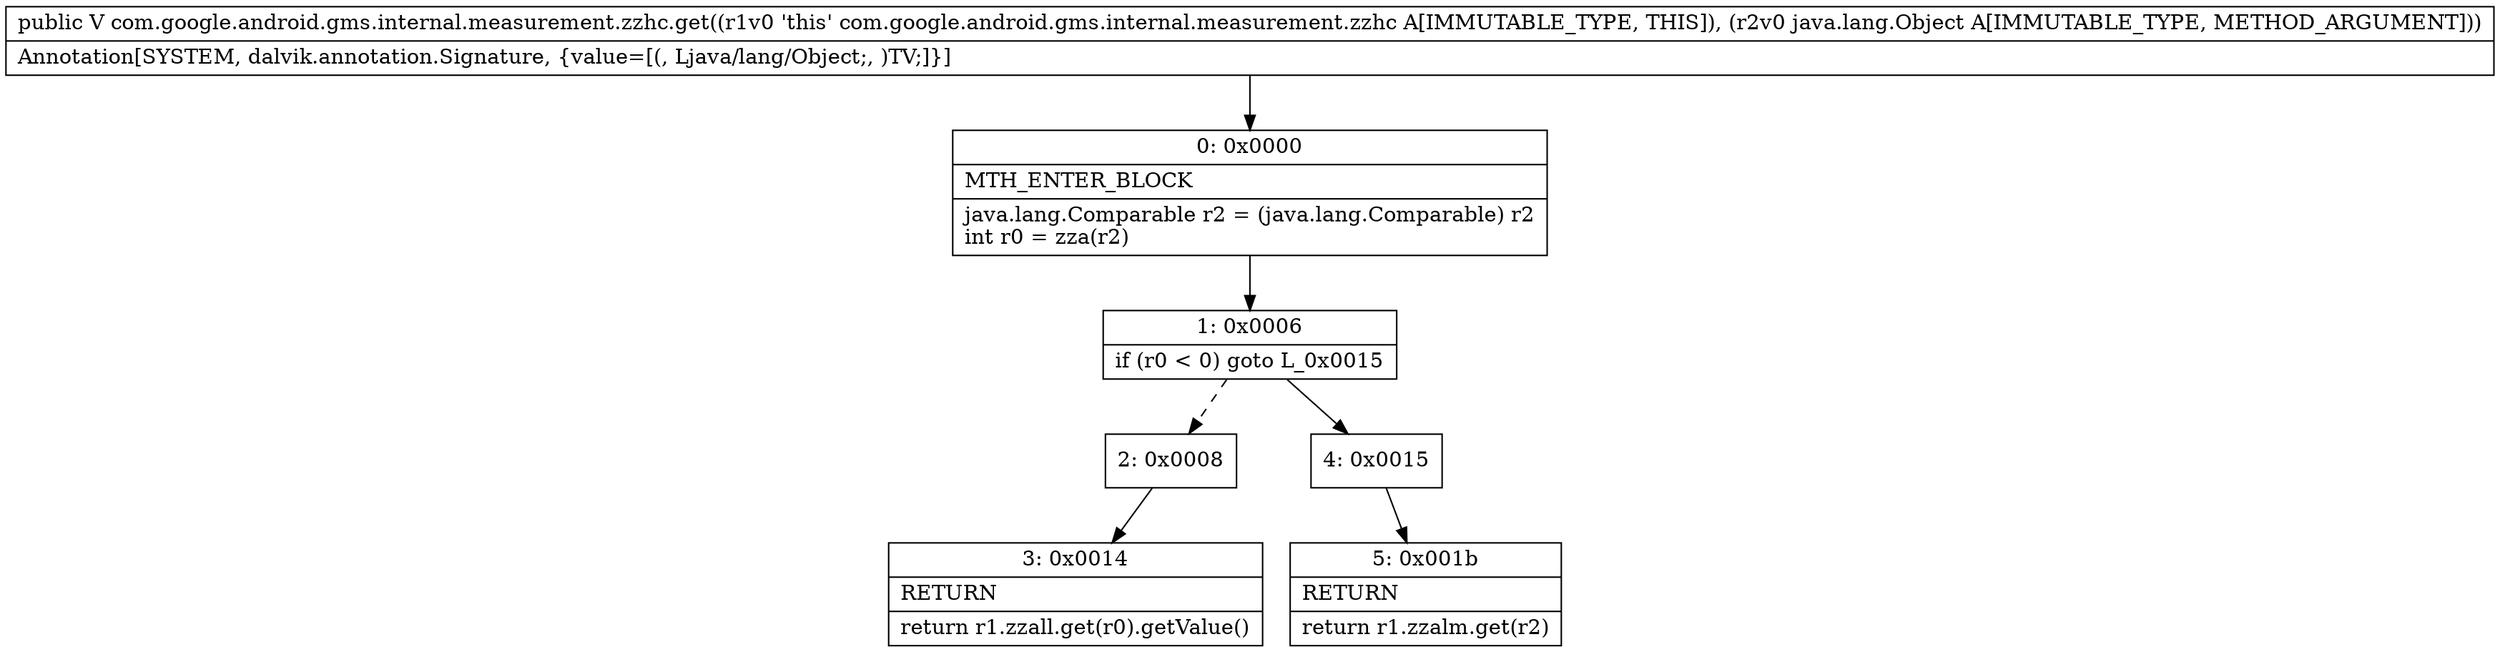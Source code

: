 digraph "CFG forcom.google.android.gms.internal.measurement.zzhc.get(Ljava\/lang\/Object;)Ljava\/lang\/Object;" {
Node_0 [shape=record,label="{0\:\ 0x0000|MTH_ENTER_BLOCK\l|java.lang.Comparable r2 = (java.lang.Comparable) r2\lint r0 = zza(r2)\l}"];
Node_1 [shape=record,label="{1\:\ 0x0006|if (r0 \< 0) goto L_0x0015\l}"];
Node_2 [shape=record,label="{2\:\ 0x0008}"];
Node_3 [shape=record,label="{3\:\ 0x0014|RETURN\l|return r1.zzall.get(r0).getValue()\l}"];
Node_4 [shape=record,label="{4\:\ 0x0015}"];
Node_5 [shape=record,label="{5\:\ 0x001b|RETURN\l|return r1.zzalm.get(r2)\l}"];
MethodNode[shape=record,label="{public V com.google.android.gms.internal.measurement.zzhc.get((r1v0 'this' com.google.android.gms.internal.measurement.zzhc A[IMMUTABLE_TYPE, THIS]), (r2v0 java.lang.Object A[IMMUTABLE_TYPE, METHOD_ARGUMENT]))  | Annotation[SYSTEM, dalvik.annotation.Signature, \{value=[(, Ljava\/lang\/Object;, )TV;]\}]\l}"];
MethodNode -> Node_0;
Node_0 -> Node_1;
Node_1 -> Node_2[style=dashed];
Node_1 -> Node_4;
Node_2 -> Node_3;
Node_4 -> Node_5;
}

